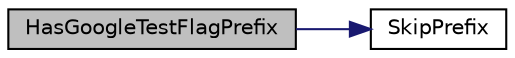 digraph "HasGoogleTestFlagPrefix"
{
 // INTERACTIVE_SVG=YES
 // LATEX_PDF_SIZE
  bgcolor="transparent";
  edge [fontname="Helvetica",fontsize="10",labelfontname="Helvetica",labelfontsize="10"];
  node [fontname="Helvetica",fontsize="10",shape=record];
  rankdir="LR";
  Node1 [label="HasGoogleTestFlagPrefix",height=0.2,width=0.4,color="black", fillcolor="grey75", style="filled", fontcolor="black",tooltip=" "];
  Node1 -> Node2 [color="midnightblue",fontsize="10",style="solid",fontname="Helvetica"];
  Node2 [label="SkipPrefix",height=0.2,width=0.4,color="black",URL="$d0/da7/namespacetesting_1_1internal_abcf66fcfdb8c336eba8636bc8b49b4aa.html#abcf66fcfdb8c336eba8636bc8b49b4aa",tooltip=" "];
}
